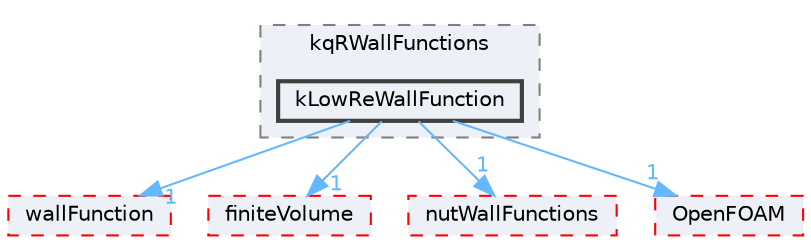 digraph "src/TurbulenceModels/turbulenceModels/derivedFvPatchFields/wallFunctions/kqRWallFunctions/kLowReWallFunction"
{
 // LATEX_PDF_SIZE
  bgcolor="transparent";
  edge [fontname=Helvetica,fontsize=10,labelfontname=Helvetica,labelfontsize=10];
  node [fontname=Helvetica,fontsize=10,shape=box,height=0.2,width=0.4];
  compound=true
  subgraph clusterdir_4df10aeadb52540acbb9032f7f2f2662 {
    graph [ bgcolor="#edf0f7", pencolor="grey50", label="kqRWallFunctions", fontname=Helvetica,fontsize=10 style="filled,dashed", URL="dir_4df10aeadb52540acbb9032f7f2f2662.html",tooltip=""]
  dir_253d35eb1e19029cd66ac6e12d80dca4 [label="kLowReWallFunction", fillcolor="#edf0f7", color="grey25", style="filled,bold", URL="dir_253d35eb1e19029cd66ac6e12d80dca4.html",tooltip=""];
  }
  dir_0981b814660a8b29a96125492a49ea58 [label="wallFunction", fillcolor="#edf0f7", color="red", style="filled,dashed", URL="dir_0981b814660a8b29a96125492a49ea58.html",tooltip=""];
  dir_9bd15774b555cf7259a6fa18f99fe99b [label="finiteVolume", fillcolor="#edf0f7", color="red", style="filled,dashed", URL="dir_9bd15774b555cf7259a6fa18f99fe99b.html",tooltip=""];
  dir_ad914e388ddae9a53c7173853ad02594 [label="nutWallFunctions", fillcolor="#edf0f7", color="red", style="filled,dashed", URL="dir_ad914e388ddae9a53c7173853ad02594.html",tooltip=""];
  dir_c5473ff19b20e6ec4dfe5c310b3778a8 [label="OpenFOAM", fillcolor="#edf0f7", color="red", style="filled,dashed", URL="dir_c5473ff19b20e6ec4dfe5c310b3778a8.html",tooltip=""];
  dir_253d35eb1e19029cd66ac6e12d80dca4->dir_0981b814660a8b29a96125492a49ea58 [headlabel="1", labeldistance=1.5 headhref="dir_002038_004342.html" href="dir_002038_004342.html" color="steelblue1" fontcolor="steelblue1"];
  dir_253d35eb1e19029cd66ac6e12d80dca4->dir_9bd15774b555cf7259a6fa18f99fe99b [headlabel="1", labeldistance=1.5 headhref="dir_002038_001387.html" href="dir_002038_001387.html" color="steelblue1" fontcolor="steelblue1"];
  dir_253d35eb1e19029cd66ac6e12d80dca4->dir_ad914e388ddae9a53c7173853ad02594 [headlabel="1", labeldistance=1.5 headhref="dir_002038_002651.html" href="dir_002038_002651.html" color="steelblue1" fontcolor="steelblue1"];
  dir_253d35eb1e19029cd66ac6e12d80dca4->dir_c5473ff19b20e6ec4dfe5c310b3778a8 [headlabel="1", labeldistance=1.5 headhref="dir_002038_002695.html" href="dir_002038_002695.html" color="steelblue1" fontcolor="steelblue1"];
}
